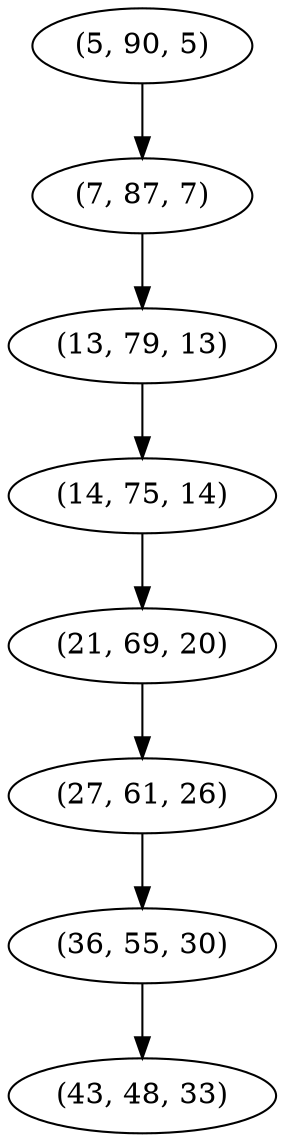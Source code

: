 digraph tree {
    "(5, 90, 5)";
    "(7, 87, 7)";
    "(13, 79, 13)";
    "(14, 75, 14)";
    "(21, 69, 20)";
    "(27, 61, 26)";
    "(36, 55, 30)";
    "(43, 48, 33)";
    "(5, 90, 5)" -> "(7, 87, 7)";
    "(7, 87, 7)" -> "(13, 79, 13)";
    "(13, 79, 13)" -> "(14, 75, 14)";
    "(14, 75, 14)" -> "(21, 69, 20)";
    "(21, 69, 20)" -> "(27, 61, 26)";
    "(27, 61, 26)" -> "(36, 55, 30)";
    "(36, 55, 30)" -> "(43, 48, 33)";
}
